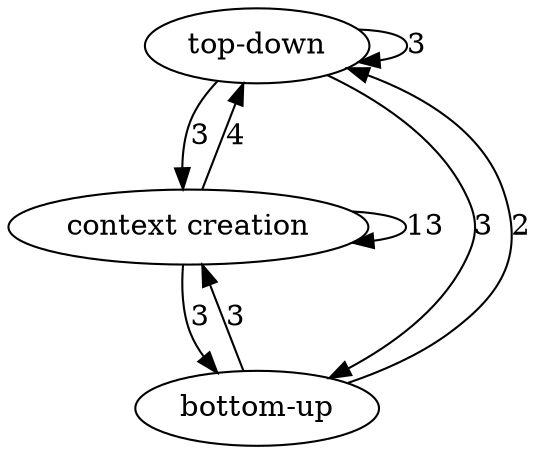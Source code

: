 digraph  {
"top-down";
"context creation";
"bottom-up";
"top-down" -> "top-down"  [weight=3, label=3];
"top-down" -> "context creation"  [weight=3, label=3];
"top-down" -> "bottom-up"  [weight=3, label=3];
"context creation" -> "top-down"  [weight=4, label=4];
"context creation" -> "context creation"  [weight=13, label=13];
"context creation" -> "bottom-up"  [weight=3, label=3];
"bottom-up" -> "top-down"  [weight=2, label=2];
"bottom-up" -> "context creation"  [weight=3, label=3];
}

